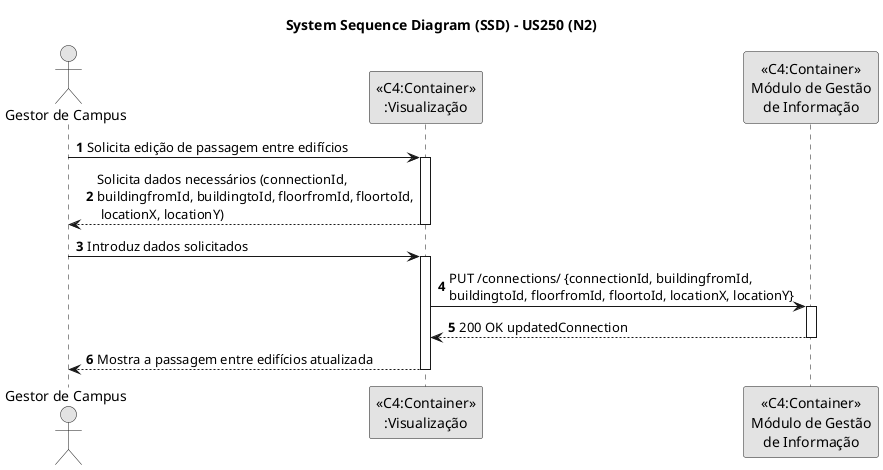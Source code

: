 @startuml
skinparam monochrome true
skinparam packageStyle rectangle
skinparam shadowing false

title System Sequence Diagram (SSD) - US250 (N2)

autonumber

actor "Gestor de Campus"

"Gestor de Campus" -> "<<C4:Container>>\n:Visualização": Solicita edição de passagem entre edifícios
activate "<<C4:Container>>\n:Visualização"
"<<C4:Container>>\n:Visualização" --> "Gestor de Campus": Solicita dados necessários (connectionId,\nbuildingfromId, buildingtoId, floorfromId, floortoId,\n locationX, locationY)
deactivate "<<C4:Container>>\n:Visualização"

"Gestor de Campus" -> "<<C4:Container>>\n:Visualização": Introduz dados solicitados
activate "<<C4:Container>>\n:Visualização"
"<<C4:Container>>\n:Visualização" -> "<<C4:Container>>\nMódulo de Gestão\nde Informação": PUT /connections/ {connectionId, buildingfromId,\nbuildingtoId, floorfromId, floortoId, locationX, locationY}
activate "<<C4:Container>>\nMódulo de Gestão\nde Informação"
"<<C4:Container>>\nMódulo de Gestão\nde Informação" --> "<<C4:Container>>\n:Visualização": 200 OK updatedConnection
deactivate "<<C4:Container>>\nMódulo de Gestão\nde Informação"
"Gestor de Campus" <-- "<<C4:Container>>\n:Visualização": Mostra a passagem entre edifícios atualizada
deactivate "<<C4:Container>>\n:Visualização"

@enduml